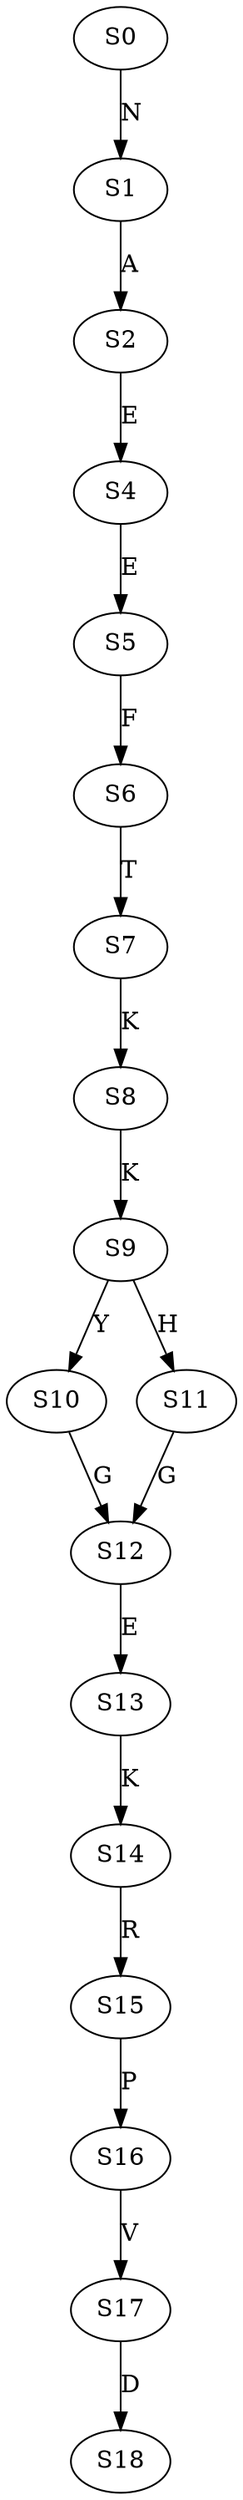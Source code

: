 strict digraph  {
	S0 -> S1 [ label = N ];
	S1 -> S2 [ label = A ];
	S2 -> S4 [ label = E ];
	S4 -> S5 [ label = E ];
	S5 -> S6 [ label = F ];
	S6 -> S7 [ label = T ];
	S7 -> S8 [ label = K ];
	S8 -> S9 [ label = K ];
	S9 -> S10 [ label = Y ];
	S9 -> S11 [ label = H ];
	S10 -> S12 [ label = G ];
	S11 -> S12 [ label = G ];
	S12 -> S13 [ label = E ];
	S13 -> S14 [ label = K ];
	S14 -> S15 [ label = R ];
	S15 -> S16 [ label = P ];
	S16 -> S17 [ label = V ];
	S17 -> S18 [ label = D ];
}
